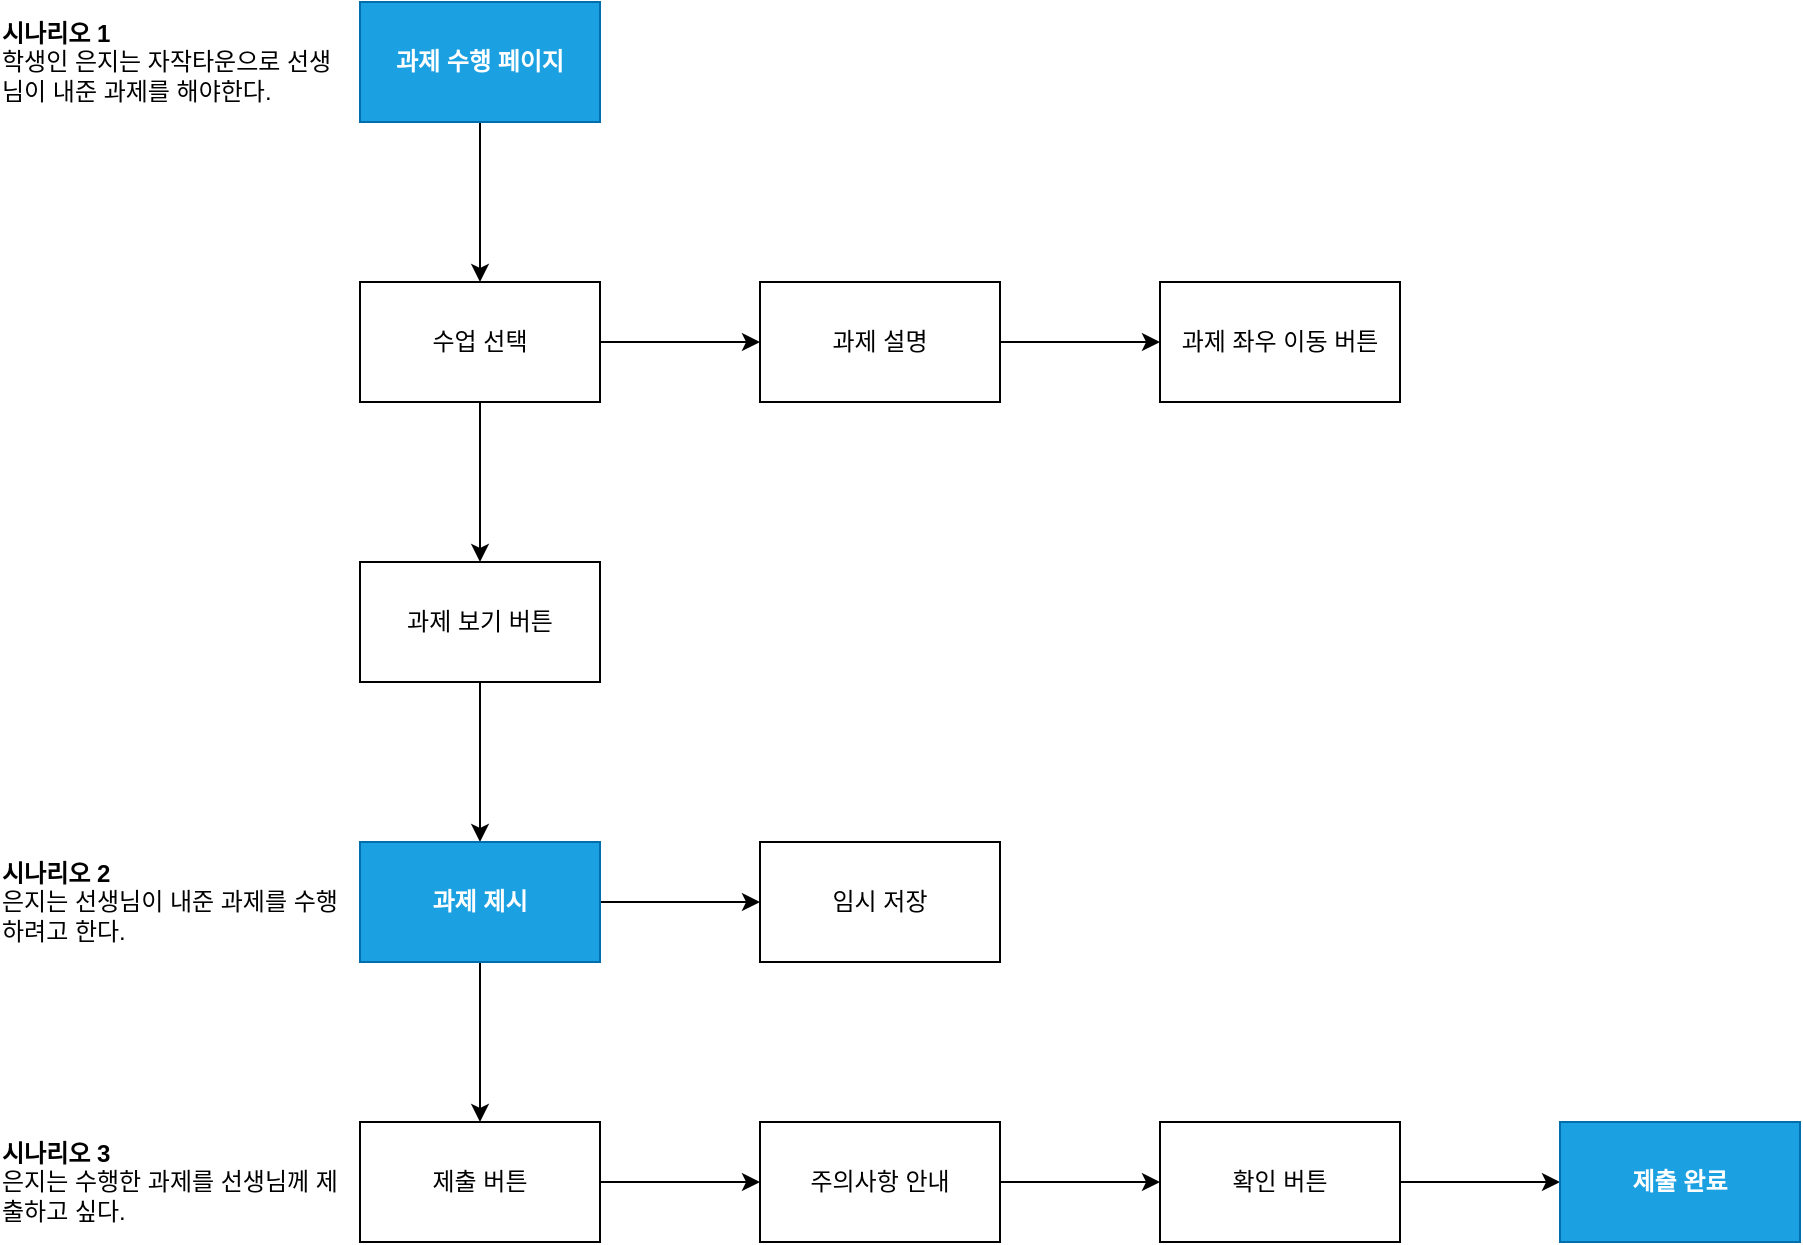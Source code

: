 <mxfile version="16.2.6" type="github">
  <diagram id="Jj-N6yd4YM_v363k0Mw-" name="Page-1">
    <mxGraphModel dx="1293" dy="687" grid="1" gridSize="10" guides="1" tooltips="1" connect="1" arrows="1" fold="1" page="1" pageScale="1" pageWidth="827" pageHeight="1169" math="0" shadow="0">
      <root>
        <mxCell id="0" />
        <mxCell id="1" parent="0" />
        <mxCell id="NVDGArem25TGvsLElJ2T-1" value="" style="edgeStyle=orthogonalEdgeStyle;rounded=0;orthogonalLoop=1;jettySize=auto;html=1;fontColor=#FFFFFF;" edge="1" parent="1" source="NVDGArem25TGvsLElJ2T-2" target="NVDGArem25TGvsLElJ2T-5">
          <mxGeometry relative="1" as="geometry" />
        </mxCell>
        <mxCell id="NVDGArem25TGvsLElJ2T-2" value="&lt;b&gt;&lt;font color=&quot;#ffffff&quot;&gt;과제 수행 페이지&lt;/font&gt;&lt;/b&gt;" style="rounded=0;whiteSpace=wrap;html=1;fillColor=#1ba1e2;strokeColor=#006EAF;fontColor=#ffffff;" vertex="1" parent="1">
          <mxGeometry x="190" y="40" width="120" height="60" as="geometry" />
        </mxCell>
        <mxCell id="NVDGArem25TGvsLElJ2T-3" value="" style="edgeStyle=orthogonalEdgeStyle;rounded=0;orthogonalLoop=1;jettySize=auto;html=1;fontColor=#FFFFFF;" edge="1" parent="1" source="NVDGArem25TGvsLElJ2T-5" target="NVDGArem25TGvsLElJ2T-7">
          <mxGeometry relative="1" as="geometry" />
        </mxCell>
        <mxCell id="NVDGArem25TGvsLElJ2T-27" value="" style="edgeStyle=orthogonalEdgeStyle;rounded=0;orthogonalLoop=1;jettySize=auto;html=1;" edge="1" parent="1" source="NVDGArem25TGvsLElJ2T-5" target="NVDGArem25TGvsLElJ2T-10">
          <mxGeometry relative="1" as="geometry" />
        </mxCell>
        <mxCell id="NVDGArem25TGvsLElJ2T-5" value="수업 선택" style="whiteSpace=wrap;html=1;rounded=0;" vertex="1" parent="1">
          <mxGeometry x="190" y="180" width="120" height="60" as="geometry" />
        </mxCell>
        <mxCell id="NVDGArem25TGvsLElJ2T-6" value="" style="edgeStyle=orthogonalEdgeStyle;rounded=0;orthogonalLoop=1;jettySize=auto;html=1;fontColor=#FFFFFF;" edge="1" parent="1" source="NVDGArem25TGvsLElJ2T-7" target="NVDGArem25TGvsLElJ2T-8">
          <mxGeometry relative="1" as="geometry" />
        </mxCell>
        <mxCell id="NVDGArem25TGvsLElJ2T-7" value="과제 설명" style="whiteSpace=wrap;html=1;rounded=0;" vertex="1" parent="1">
          <mxGeometry x="390" y="180" width="120" height="60" as="geometry" />
        </mxCell>
        <mxCell id="NVDGArem25TGvsLElJ2T-8" value="과제 좌우 이동 버튼" style="whiteSpace=wrap;html=1;rounded=0;" vertex="1" parent="1">
          <mxGeometry x="590" y="180" width="120" height="60" as="geometry" />
        </mxCell>
        <mxCell id="NVDGArem25TGvsLElJ2T-9" value="" style="edgeStyle=orthogonalEdgeStyle;rounded=0;orthogonalLoop=1;jettySize=auto;html=1;fontColor=#FFFFFF;" edge="1" parent="1" source="NVDGArem25TGvsLElJ2T-10" target="NVDGArem25TGvsLElJ2T-13">
          <mxGeometry relative="1" as="geometry" />
        </mxCell>
        <mxCell id="NVDGArem25TGvsLElJ2T-10" value="과제 보기 버튼" style="whiteSpace=wrap;html=1;rounded=0;" vertex="1" parent="1">
          <mxGeometry x="190" y="320" width="120" height="60" as="geometry" />
        </mxCell>
        <mxCell id="NVDGArem25TGvsLElJ2T-11" value="" style="edgeStyle=orthogonalEdgeStyle;rounded=0;orthogonalLoop=1;jettySize=auto;html=1;fontColor=#FFFFFF;" edge="1" parent="1" source="NVDGArem25TGvsLElJ2T-13" target="NVDGArem25TGvsLElJ2T-14">
          <mxGeometry relative="1" as="geometry" />
        </mxCell>
        <mxCell id="NVDGArem25TGvsLElJ2T-12" value="" style="edgeStyle=orthogonalEdgeStyle;rounded=0;orthogonalLoop=1;jettySize=auto;html=1;fontColor=#FFFFFF;" edge="1" parent="1" source="NVDGArem25TGvsLElJ2T-13" target="NVDGArem25TGvsLElJ2T-16">
          <mxGeometry relative="1" as="geometry" />
        </mxCell>
        <mxCell id="NVDGArem25TGvsLElJ2T-13" value="&lt;b&gt;과제 제시&lt;/b&gt;" style="whiteSpace=wrap;html=1;rounded=0;fillColor=#1ba1e2;fontColor=#ffffff;strokeColor=#006EAF;" vertex="1" parent="1">
          <mxGeometry x="190" y="460" width="120" height="60" as="geometry" />
        </mxCell>
        <mxCell id="NVDGArem25TGvsLElJ2T-14" value="임시 저장" style="whiteSpace=wrap;html=1;rounded=0;" vertex="1" parent="1">
          <mxGeometry x="390" y="460" width="120" height="60" as="geometry" />
        </mxCell>
        <mxCell id="NVDGArem25TGvsLElJ2T-15" value="" style="edgeStyle=orthogonalEdgeStyle;rounded=0;orthogonalLoop=1;jettySize=auto;html=1;fontColor=#FFFFFF;" edge="1" parent="1" source="NVDGArem25TGvsLElJ2T-16" target="NVDGArem25TGvsLElJ2T-18">
          <mxGeometry relative="1" as="geometry" />
        </mxCell>
        <mxCell id="NVDGArem25TGvsLElJ2T-16" value="제출 버튼" style="whiteSpace=wrap;html=1;rounded=0;" vertex="1" parent="1">
          <mxGeometry x="190" y="600" width="120" height="60" as="geometry" />
        </mxCell>
        <mxCell id="NVDGArem25TGvsLElJ2T-17" value="" style="edgeStyle=orthogonalEdgeStyle;rounded=0;orthogonalLoop=1;jettySize=auto;html=1;fontColor=#FFFFFF;" edge="1" parent="1" source="NVDGArem25TGvsLElJ2T-18" target="NVDGArem25TGvsLElJ2T-20">
          <mxGeometry relative="1" as="geometry" />
        </mxCell>
        <mxCell id="NVDGArem25TGvsLElJ2T-18" value="주의사항 안내" style="whiteSpace=wrap;html=1;rounded=0;" vertex="1" parent="1">
          <mxGeometry x="390" y="600" width="120" height="60" as="geometry" />
        </mxCell>
        <mxCell id="NVDGArem25TGvsLElJ2T-19" value="" style="edgeStyle=orthogonalEdgeStyle;rounded=0;orthogonalLoop=1;jettySize=auto;html=1;fontColor=#FFFFFF;" edge="1" parent="1" source="NVDGArem25TGvsLElJ2T-20" target="NVDGArem25TGvsLElJ2T-21">
          <mxGeometry relative="1" as="geometry" />
        </mxCell>
        <mxCell id="NVDGArem25TGvsLElJ2T-20" value="확인 버튼" style="whiteSpace=wrap;html=1;rounded=0;" vertex="1" parent="1">
          <mxGeometry x="590" y="600" width="120" height="60" as="geometry" />
        </mxCell>
        <mxCell id="NVDGArem25TGvsLElJ2T-21" value="&lt;b&gt;제출 완료&lt;/b&gt;" style="whiteSpace=wrap;html=1;rounded=0;fillColor=#1ba1e2;fontColor=#ffffff;strokeColor=#006EAF;" vertex="1" parent="1">
          <mxGeometry x="790" y="600" width="120" height="60" as="geometry" />
        </mxCell>
        <mxCell id="NVDGArem25TGvsLElJ2T-22" value="&lt;div style=&quot;text-align: left&quot;&gt;&lt;span style=&quot;color: rgb(0 , 0 , 0)&quot;&gt;&lt;b&gt;시나리오 1&lt;/b&gt;&lt;/span&gt;&lt;/div&gt;&lt;font color=&quot;#000000&quot;&gt;&lt;div style=&quot;text-align: left&quot;&gt;&lt;span&gt;학생인 은지는 자작타운으로 선생님이 내준 과제를 해야한다.&lt;/span&gt;&lt;/div&gt;&lt;/font&gt;" style="text;html=1;strokeColor=none;fillColor=none;align=center;verticalAlign=middle;whiteSpace=wrap;rounded=0;fontColor=#FFFFFF;" vertex="1" parent="1">
          <mxGeometry x="10" y="55" width="170" height="30" as="geometry" />
        </mxCell>
        <mxCell id="NVDGArem25TGvsLElJ2T-23" value="&lt;div style=&quot;text-align: left&quot;&gt;&lt;span style=&quot;color: rgb(0 , 0 , 0)&quot;&gt;&lt;b&gt;시나리오 2&lt;/b&gt;&lt;/span&gt;&lt;/div&gt;&lt;font color=&quot;#000000&quot;&gt;&lt;div style=&quot;text-align: left&quot;&gt;&lt;span&gt;은지는 선생님이 내준 과제를 수행하려고 한다.&lt;/span&gt;&lt;/div&gt;&lt;/font&gt;" style="text;html=1;strokeColor=none;fillColor=none;align=center;verticalAlign=middle;whiteSpace=wrap;rounded=0;fontColor=#FFFFFF;" vertex="1" parent="1">
          <mxGeometry x="10" y="475" width="170" height="30" as="geometry" />
        </mxCell>
        <mxCell id="NVDGArem25TGvsLElJ2T-24" value="&lt;div style=&quot;text-align: left&quot;&gt;&lt;span style=&quot;color: rgb(0 , 0 , 0)&quot;&gt;&lt;b&gt;시나리오 3&lt;/b&gt;&lt;/span&gt;&lt;/div&gt;&lt;font color=&quot;#000000&quot;&gt;&lt;div style=&quot;text-align: left&quot;&gt;&lt;span&gt;은지는 수행한 과제를 선생님께 제출하고 싶다.&lt;/span&gt;&lt;/div&gt;&lt;/font&gt;" style="text;html=1;strokeColor=none;fillColor=none;align=center;verticalAlign=middle;whiteSpace=wrap;rounded=0;fontColor=#FFFFFF;" vertex="1" parent="1">
          <mxGeometry x="10" y="615" width="170" height="30" as="geometry" />
        </mxCell>
      </root>
    </mxGraphModel>
  </diagram>
</mxfile>
